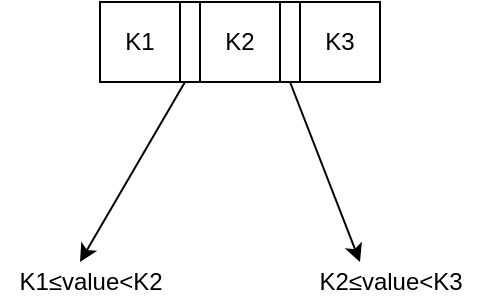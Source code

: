 <mxfile version="17.4.1" type="github">
  <diagram id="-vnJ4vD3JjKTjUZ46qzA" name="Page-1">
    <mxGraphModel dx="1071" dy="526" grid="1" gridSize="10" guides="1" tooltips="1" connect="1" arrows="1" fold="1" page="1" pageScale="1" pageWidth="827" pageHeight="1169" math="0" shadow="0">
      <root>
        <mxCell id="0" />
        <mxCell id="1" parent="0" />
        <mxCell id="cZBG06Km6QRyo1kBMmI6-2" value="K1" style="whiteSpace=wrap;html=1;aspect=fixed;" vertex="1" parent="1">
          <mxGeometry x="290" y="270" width="40" height="40" as="geometry" />
        </mxCell>
        <mxCell id="cZBG06Km6QRyo1kBMmI6-3" value="K2" style="whiteSpace=wrap;html=1;aspect=fixed;" vertex="1" parent="1">
          <mxGeometry x="340" y="270" width="40" height="40" as="geometry" />
        </mxCell>
        <mxCell id="cZBG06Km6QRyo1kBMmI6-4" value="K3" style="whiteSpace=wrap;html=1;aspect=fixed;" vertex="1" parent="1">
          <mxGeometry x="390" y="270" width="40" height="40" as="geometry" />
        </mxCell>
        <mxCell id="cZBG06Km6QRyo1kBMmI6-6" value="" style="rounded=0;whiteSpace=wrap;html=1;" vertex="1" parent="1">
          <mxGeometry x="330" y="270" width="10" height="40" as="geometry" />
        </mxCell>
        <mxCell id="cZBG06Km6QRyo1kBMmI6-7" value="" style="rounded=0;whiteSpace=wrap;html=1;" vertex="1" parent="1">
          <mxGeometry x="380" y="270" width="10" height="40" as="geometry" />
        </mxCell>
        <mxCell id="cZBG06Km6QRyo1kBMmI6-8" value="" style="endArrow=classic;html=1;rounded=0;exitX=0.25;exitY=1;exitDx=0;exitDy=0;" edge="1" parent="1" source="cZBG06Km6QRyo1kBMmI6-6">
          <mxGeometry width="50" height="50" relative="1" as="geometry">
            <mxPoint x="390" y="380" as="sourcePoint" />
            <mxPoint x="280" y="400" as="targetPoint" />
          </mxGeometry>
        </mxCell>
        <mxCell id="cZBG06Km6QRyo1kBMmI6-9" value="" style="endArrow=classic;html=1;rounded=0;exitX=0.5;exitY=1;exitDx=0;exitDy=0;" edge="1" parent="1" source="cZBG06Km6QRyo1kBMmI6-7">
          <mxGeometry width="50" height="50" relative="1" as="geometry">
            <mxPoint x="390" y="380" as="sourcePoint" />
            <mxPoint x="420" y="400" as="targetPoint" />
          </mxGeometry>
        </mxCell>
        <mxCell id="cZBG06Km6QRyo1kBMmI6-12" value="K1≤value&amp;lt;K2" style="text;html=1;resizable=0;autosize=1;align=center;verticalAlign=middle;points=[];fillColor=none;strokeColor=none;rounded=0;" vertex="1" parent="1">
          <mxGeometry x="240" y="400" width="90" height="20" as="geometry" />
        </mxCell>
        <mxCell id="cZBG06Km6QRyo1kBMmI6-13" value="K2≤value&amp;lt;K3" style="text;html=1;resizable=0;autosize=1;align=center;verticalAlign=middle;points=[];fillColor=none;strokeColor=none;rounded=0;" vertex="1" parent="1">
          <mxGeometry x="390" y="400" width="90" height="20" as="geometry" />
        </mxCell>
      </root>
    </mxGraphModel>
  </diagram>
</mxfile>
